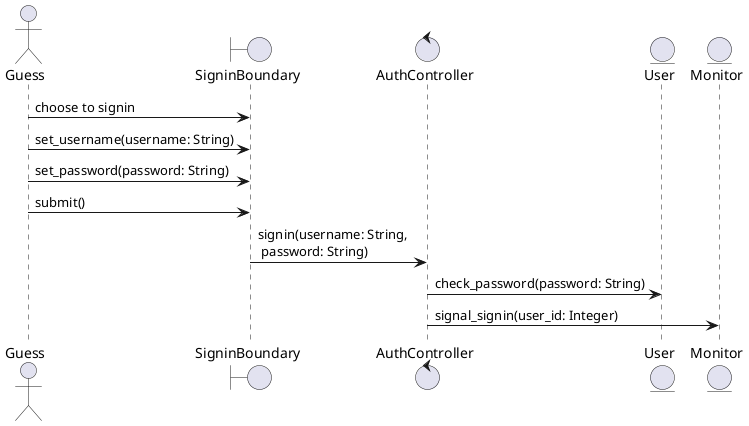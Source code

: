 @startuml

actor Guess as A
boundary SigninBoundary as B
control AuthController as C
entity User
entity Monitor


A -> B: choose to signin
A -> B: set_username(username: String)
A -> B: set_password(password: String)
A -> B: submit()
B -> C: signin(username: String, \n password: String)
C -> User: check_password(password: String)
C -> Monitor: signal_signin(user_id: Integer)

@enduml